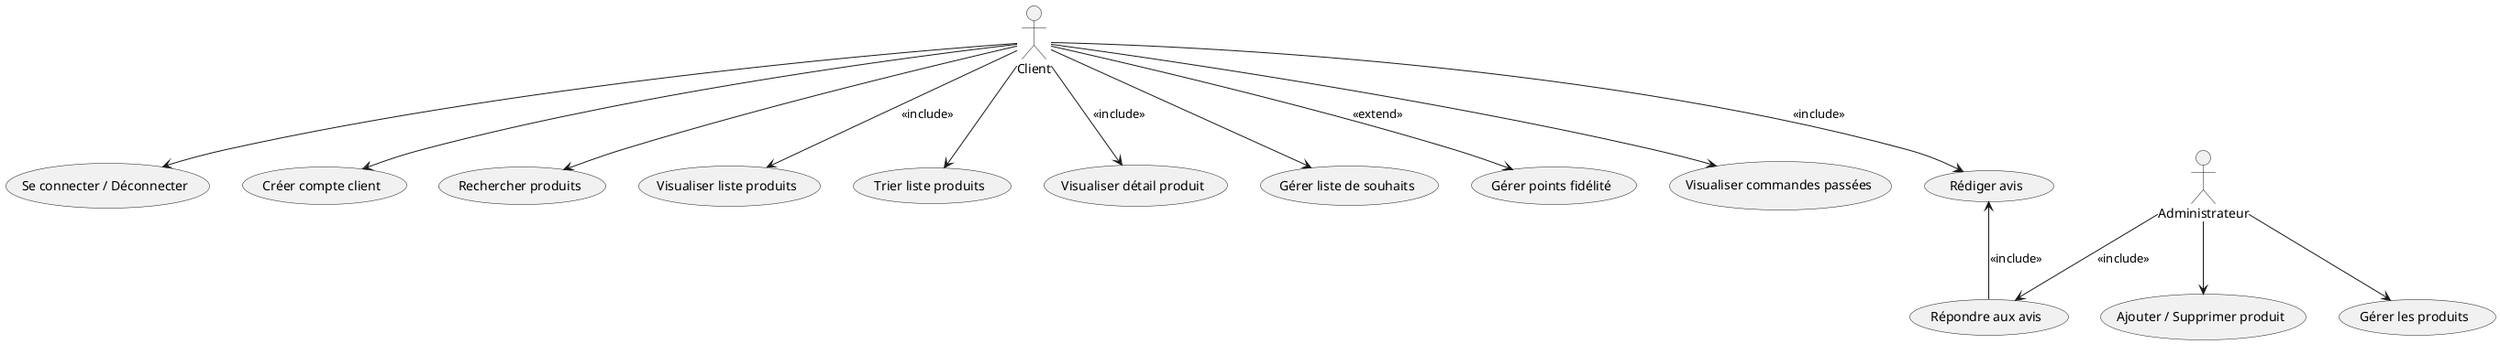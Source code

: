 @startuml
actor Client
actor Administrateur

' Account Management
Client --> (Se connecter / Déconnecter)
Client --> (Créer compte client)

' Product Management
Client --> (Rechercher produits)
Client --> (Visualiser liste produits) : <<include>>
Client --> (Trier liste produits)
Client --> (Visualiser détail produit) : <<include>>

' Wishlist and Loyalty
Client --> (Gérer liste de souhaits)
Client --> (Gérer points fidélité) : <<extend>>

' Order History and Reviews
Client --> (Visualiser commandes passées)
Client --> (Rédiger avis) : <<include>>

' Administrator Console
Administrateur --> (Ajouter / Supprimer produit)
Administrateur --> (Gérer les produits)
Administrateur --> (Répondre aux avis) : <<include>>

' Relation between Reviews and Responses
(Rédiger avis) <-- (Répondre aux avis) : <<include>>
@enduml